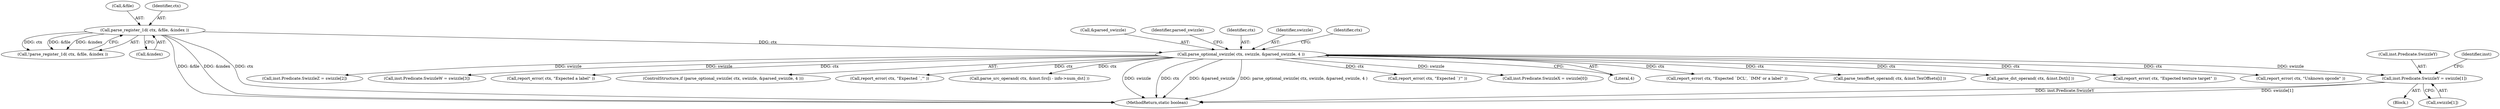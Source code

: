 digraph "0_virglrenderer_e534b51ca3c3cd25f3990589932a9ed711c59b27@array" {
"1002323" [label="(Call,inst.Predicate.SwizzleY = swizzle[1])"];
"1002304" [label="(Call,parse_optional_swizzle( ctx, swizzle, &parsed_swizzle, 4 ))"];
"1002295" [label="(Call,parse_register_1d( ctx, &file, &index ))"];
"1002448" [label="(Call,report_error( ctx, \"Expected `DCL', `IMM' or a label\" ))"];
"1002297" [label="(Call,&file)"];
"1002307" [label="(Call,&parsed_swizzle)"];
"1002329" [label="(Call,swizzle[1])"];
"1002295" [label="(Call,parse_register_1d( ctx, &file, &index ))"];
"1002692" [label="(Call,parse_texoffset_operand( ctx, &inst.TexOffsets[i] ))"];
"1002569" [label="(Call,parse_dst_operand( ctx, &inst.Dst[i] ))"];
"1002650" [label="(Call,report_error( ctx, \"Expected texture target\" ))"];
"1002444" [label="(Call,report_error( ctx, \"Unknown opcode\" ))"];
"1002324" [label="(Call,inst.Predicate.SwizzleY)"];
"1002312" [label="(Identifier,parsed_swizzle)"];
"1002332" [label="(Call,inst.Predicate.SwizzleZ = swizzle[2])"];
"1002341" [label="(Call,inst.Predicate.SwizzleW = swizzle[3])"];
"1002323" [label="(Call,inst.Predicate.SwizzleY = swizzle[1])"];
"1002749" [label="(Call,report_error( ctx, \"Expected a label\" ))"];
"1002303" [label="(ControlStructure,if (parse_optional_swizzle( ctx, swizzle, &parsed_swizzle, 4 )))"];
"1002546" [label="(Call,report_error( ctx, \"Expected `,'\" ))"];
"1002593" [label="(Call,parse_src_operand( ctx, &inst.Src[i - info->num_dst] ))"];
"1002335" [label="(Identifier,inst)"];
"1004167" [label="(MethodReturn,static boolean)"];
"1002358" [label="(Call,report_error( ctx, \"Expected `)'\" ))"];
"1002296" [label="(Identifier,ctx)"];
"1002305" [label="(Identifier,ctx)"];
"1002294" [label="(Call,!parse_register_1d( ctx, &file, &index ))"];
"1002306" [label="(Identifier,swizzle)"];
"1002313" [label="(Block,)"];
"1002304" [label="(Call,parse_optional_swizzle( ctx, swizzle, &parsed_swizzle, 4 ))"];
"1002354" [label="(Identifier,ctx)"];
"1002314" [label="(Call,inst.Predicate.SwizzleX = swizzle[0])"];
"1002299" [label="(Call,&index)"];
"1002309" [label="(Literal,4)"];
"1002323" -> "1002313"  [label="AST: "];
"1002323" -> "1002329"  [label="CFG: "];
"1002324" -> "1002323"  [label="AST: "];
"1002329" -> "1002323"  [label="AST: "];
"1002335" -> "1002323"  [label="CFG: "];
"1002323" -> "1004167"  [label="DDG: inst.Predicate.SwizzleY"];
"1002323" -> "1004167"  [label="DDG: swizzle[1]"];
"1002304" -> "1002323"  [label="DDG: swizzle"];
"1002304" -> "1002303"  [label="AST: "];
"1002304" -> "1002309"  [label="CFG: "];
"1002305" -> "1002304"  [label="AST: "];
"1002306" -> "1002304"  [label="AST: "];
"1002307" -> "1002304"  [label="AST: "];
"1002309" -> "1002304"  [label="AST: "];
"1002312" -> "1002304"  [label="CFG: "];
"1002354" -> "1002304"  [label="CFG: "];
"1002304" -> "1004167"  [label="DDG: swizzle"];
"1002304" -> "1004167"  [label="DDG: ctx"];
"1002304" -> "1004167"  [label="DDG: &parsed_swizzle"];
"1002304" -> "1004167"  [label="DDG: parse_optional_swizzle( ctx, swizzle, &parsed_swizzle, 4 )"];
"1002295" -> "1002304"  [label="DDG: ctx"];
"1002304" -> "1002314"  [label="DDG: swizzle"];
"1002304" -> "1002332"  [label="DDG: swizzle"];
"1002304" -> "1002341"  [label="DDG: swizzle"];
"1002304" -> "1002358"  [label="DDG: ctx"];
"1002304" -> "1002444"  [label="DDG: ctx"];
"1002304" -> "1002448"  [label="DDG: ctx"];
"1002304" -> "1002546"  [label="DDG: ctx"];
"1002304" -> "1002569"  [label="DDG: ctx"];
"1002304" -> "1002593"  [label="DDG: ctx"];
"1002304" -> "1002650"  [label="DDG: ctx"];
"1002304" -> "1002692"  [label="DDG: ctx"];
"1002304" -> "1002749"  [label="DDG: ctx"];
"1002295" -> "1002294"  [label="AST: "];
"1002295" -> "1002299"  [label="CFG: "];
"1002296" -> "1002295"  [label="AST: "];
"1002297" -> "1002295"  [label="AST: "];
"1002299" -> "1002295"  [label="AST: "];
"1002294" -> "1002295"  [label="CFG: "];
"1002295" -> "1004167"  [label="DDG: &file"];
"1002295" -> "1004167"  [label="DDG: &index"];
"1002295" -> "1004167"  [label="DDG: ctx"];
"1002295" -> "1002294"  [label="DDG: ctx"];
"1002295" -> "1002294"  [label="DDG: &file"];
"1002295" -> "1002294"  [label="DDG: &index"];
}
